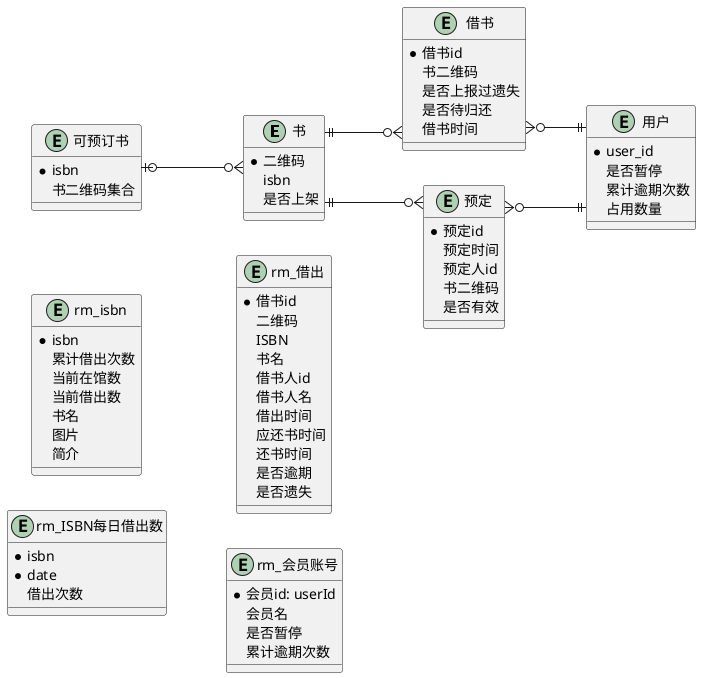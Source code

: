 @startuml
left to right direction
skinparam linetype ortho

entity "书" as book {
    * 二维码
    isbn
    是否上架
}

entity "借书" as borrow {
    * 借书id
    书二维码
    是否上报过遗失
    是否待归还
    借书时间
}

entity "预定" as reserve {
    * 预定id
    预定时间
    预定人id
    书二维码
    是否有效
}

entity "用户" as user {
    * user_id
    是否暂停
    累计逾期次数
    占用数量
}

entity "可预订书" as available_book {
    * isbn
    书二维码集合
}


entity "rm_isbn" as ISBNStatsRM {
    * isbn
    累计借出次数
    当前在馆数
    当前借出数
    书名
    图片
    简介
}

entity "rm_ISBN每日借出数" as ISBNDailyBorrowCountRM {
    * isbn
    * date
    借出次数
}


entity "rm_借出" as borrowRM {
    * 借书id
    二维码
    ISBN
    书名
    借书人id
    借书人名
    借出时间
    应还书时间
    还书时间
    是否逾期
    是否遗失
}

entity "rm_会员账号" as UserAccountStatsRM {
    * 会员id: userId
    会员名
    是否暂停
    累计逾期次数
}

book ||--o{ borrow
book ||--o{ reserve
available_book |o--o{ book
borrow }o--|| user
reserve }o--|| user

@enduml